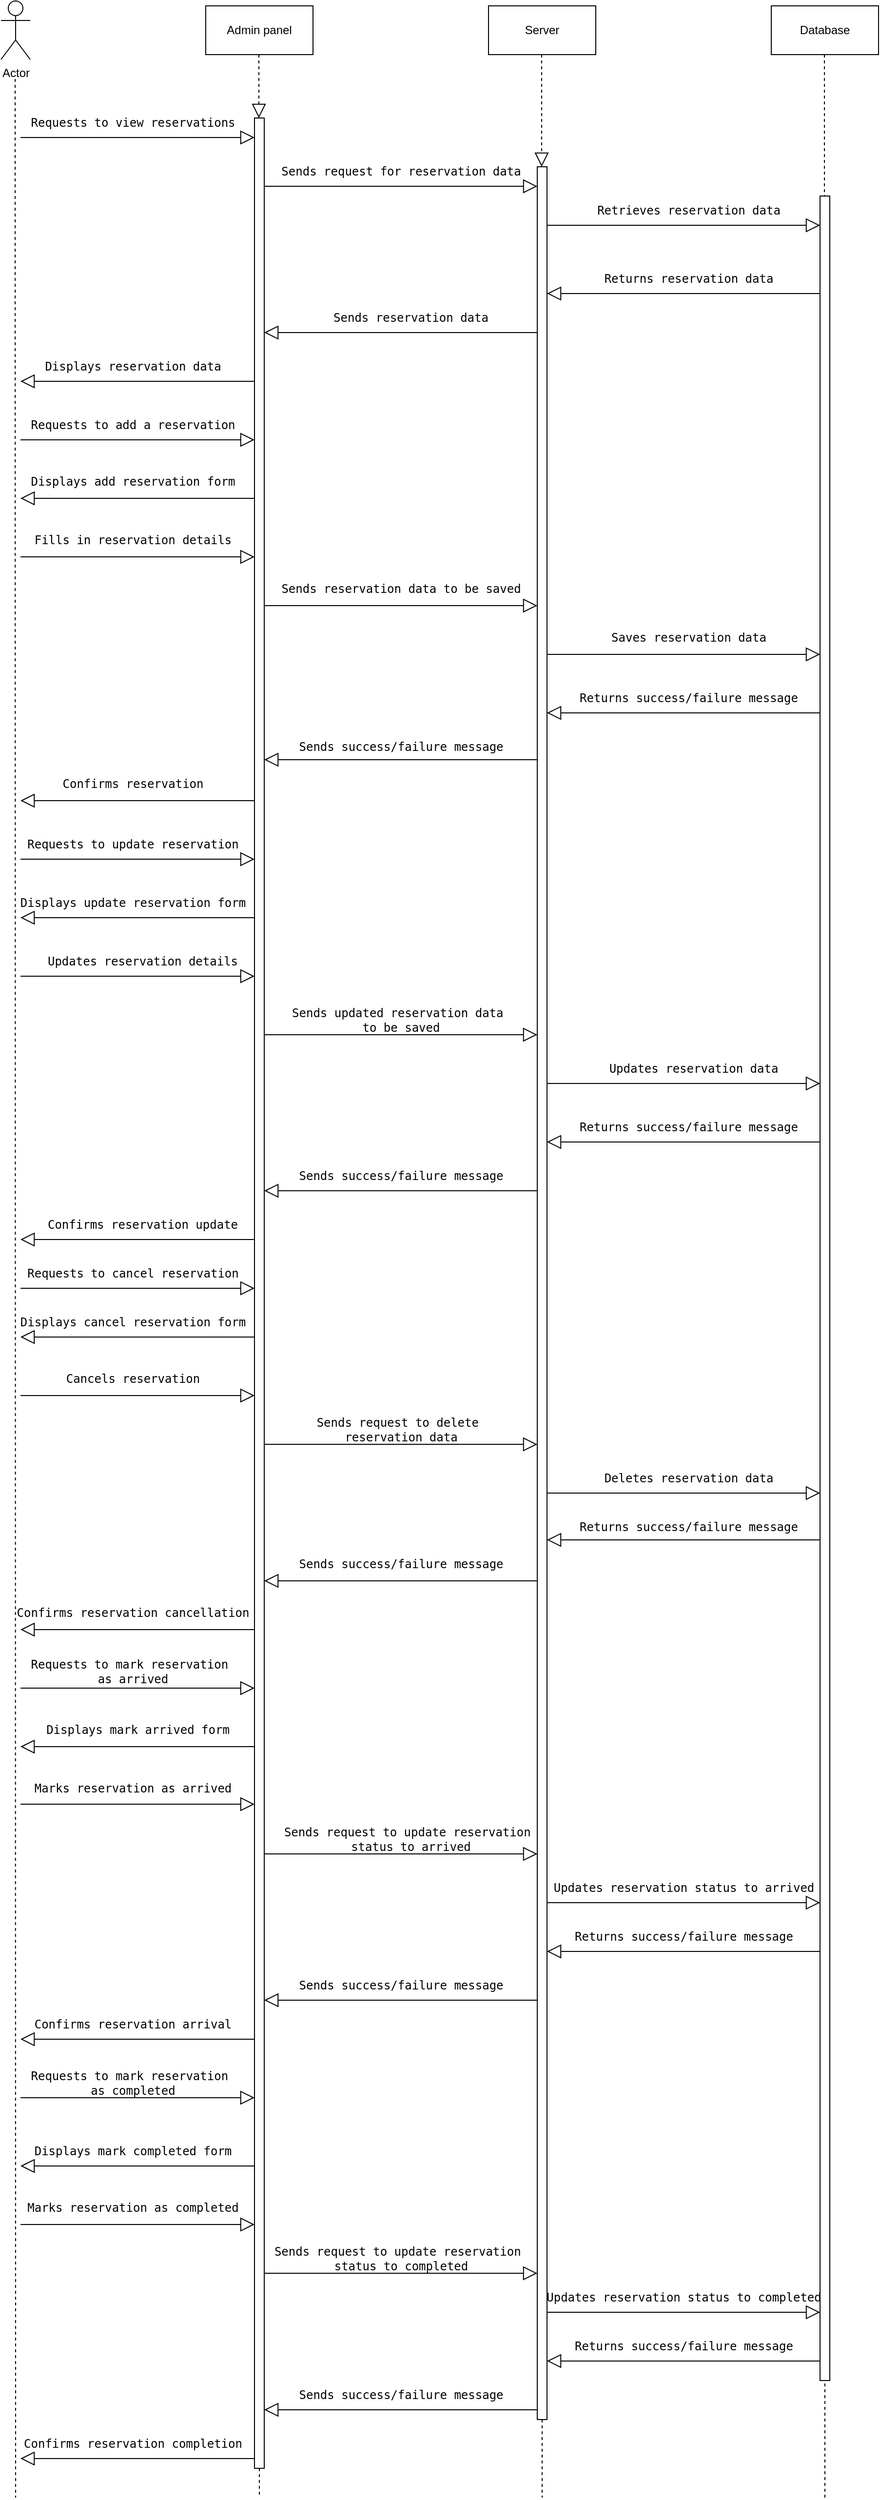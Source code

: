 <mxfile version="21.3.0" type="github">
  <diagram name="Page-1" id="G42NG0Uyzs2sBHPFU7Es">
    <mxGraphModel dx="954" dy="556" grid="1" gridSize="10" guides="1" tooltips="1" connect="1" arrows="1" fold="1" page="1" pageScale="1" pageWidth="1100" pageHeight="1700" math="0" shadow="0">
      <root>
        <mxCell id="0" />
        <mxCell id="1" parent="0" />
        <mxCell id="gIDXt0btsgcUDlHHGtB9-1" value="Actor" style="shape=umlActor;verticalLabelPosition=bottom;verticalAlign=top;html=1;outlineConnect=0;" vertex="1" parent="1">
          <mxGeometry x="90" y="40" width="30" height="60" as="geometry" />
        </mxCell>
        <mxCell id="gIDXt0btsgcUDlHHGtB9-2" value="Admin panel" style="html=1;whiteSpace=wrap;" vertex="1" parent="1">
          <mxGeometry x="300" y="45" width="110" height="50" as="geometry" />
        </mxCell>
        <mxCell id="gIDXt0btsgcUDlHHGtB9-3" value="Server" style="html=1;whiteSpace=wrap;" vertex="1" parent="1">
          <mxGeometry x="590" y="45" width="110" height="50" as="geometry" />
        </mxCell>
        <mxCell id="gIDXt0btsgcUDlHHGtB9-4" value="Database" style="html=1;whiteSpace=wrap;" vertex="1" parent="1">
          <mxGeometry x="880" y="45" width="110" height="50" as="geometry" />
        </mxCell>
        <mxCell id="gIDXt0btsgcUDlHHGtB9-5" value="" style="endArrow=none;dashed=1;endFill=0;endSize=12;html=1;rounded=0;" edge="1" parent="1">
          <mxGeometry width="160" relative="1" as="geometry">
            <mxPoint x="104.5" y="120" as="sourcePoint" />
            <mxPoint x="105" y="2600" as="targetPoint" />
          </mxGeometry>
        </mxCell>
        <mxCell id="gIDXt0btsgcUDlHHGtB9-6" value="" style="endArrow=none;dashed=1;endFill=0;endSize=12;html=1;rounded=0;" edge="1" parent="1" source="gIDXt0btsgcUDlHHGtB9-102">
          <mxGeometry width="160" relative="1" as="geometry">
            <mxPoint x="354.5" y="95" as="sourcePoint" />
            <mxPoint x="355" y="2600" as="targetPoint" />
          </mxGeometry>
        </mxCell>
        <mxCell id="gIDXt0btsgcUDlHHGtB9-7" value="" style="endArrow=none;dashed=1;endFill=0;endSize=12;html=1;rounded=0;" edge="1" parent="1" source="gIDXt0btsgcUDlHHGtB9-104">
          <mxGeometry width="160" relative="1" as="geometry">
            <mxPoint x="644.5" y="95" as="sourcePoint" />
            <mxPoint x="645" y="2600" as="targetPoint" />
          </mxGeometry>
        </mxCell>
        <mxCell id="gIDXt0btsgcUDlHHGtB9-8" value="" style="endArrow=none;dashed=1;endFill=0;endSize=12;html=1;rounded=0;" edge="1" parent="1">
          <mxGeometry width="160" relative="1" as="geometry">
            <mxPoint x="934.5" y="95" as="sourcePoint" />
            <mxPoint x="935" y="2600" as="targetPoint" />
          </mxGeometry>
        </mxCell>
        <mxCell id="gIDXt0btsgcUDlHHGtB9-9" value="&lt;pre&gt;&lt;code class=&quot;!whitespace-pre hljs language-rust&quot;&gt;Requests to view reservations&lt;/code&gt;&lt;/pre&gt;" style="text;html=1;align=center;verticalAlign=middle;resizable=0;points=[];autosize=1;strokeColor=none;fillColor=none;" vertex="1" parent="1">
          <mxGeometry x="110" y="140" width="230" height="50" as="geometry" />
        </mxCell>
        <mxCell id="gIDXt0btsgcUDlHHGtB9-10" value="&lt;pre&gt;&lt;code class=&quot;!whitespace-pre hljs language-rust&quot;&gt;Sends request for &lt;span class=&quot;hljs-title class_&quot;&gt;reservation&lt;/span&gt; data&lt;/code&gt;&lt;/pre&gt;" style="text;html=1;align=center;verticalAlign=middle;resizable=0;points=[];autosize=1;strokeColor=none;fillColor=none;" vertex="1" parent="1">
          <mxGeometry x="370" y="190" width="260" height="50" as="geometry" />
        </mxCell>
        <mxCell id="gIDXt0btsgcUDlHHGtB9-11" value="&lt;pre&gt;&lt;code class=&quot;!whitespace-pre hljs language-rust&quot;&gt;Retrieves reservation data&lt;/code&gt;&lt;/pre&gt;" style="text;html=1;align=center;verticalAlign=middle;resizable=0;points=[];autosize=1;strokeColor=none;fillColor=none;" vertex="1" parent="1">
          <mxGeometry x="690" y="230" width="210" height="50" as="geometry" />
        </mxCell>
        <mxCell id="gIDXt0btsgcUDlHHGtB9-12" value="&lt;pre&gt;&lt;code class=&quot;!whitespace-pre hljs language-rust&quot;&gt;Returns reservation data&lt;/code&gt;&lt;/pre&gt;" style="text;html=1;align=center;verticalAlign=middle;resizable=0;points=[];autosize=1;strokeColor=none;fillColor=none;" vertex="1" parent="1">
          <mxGeometry x="700" y="300" width="190" height="50" as="geometry" />
        </mxCell>
        <mxCell id="gIDXt0btsgcUDlHHGtB9-13" value="&lt;pre&gt;&lt;code class=&quot;!whitespace-pre hljs language-rust&quot;&gt;Sends reservation data&lt;/code&gt;&lt;/pre&gt;" style="text;html=1;align=center;verticalAlign=middle;resizable=0;points=[];autosize=1;strokeColor=none;fillColor=none;" vertex="1" parent="1">
          <mxGeometry x="420" y="340" width="180" height="50" as="geometry" />
        </mxCell>
        <mxCell id="gIDXt0btsgcUDlHHGtB9-14" value="&lt;pre&gt;&lt;code class=&quot;!whitespace-pre hljs language-rust&quot;&gt;Displays reservation data&lt;/code&gt;&lt;/pre&gt;" style="text;html=1;align=center;verticalAlign=middle;resizable=0;points=[];autosize=1;strokeColor=none;fillColor=none;" vertex="1" parent="1">
          <mxGeometry x="125" y="390" width="200" height="50" as="geometry" />
        </mxCell>
        <mxCell id="gIDXt0btsgcUDlHHGtB9-15" value="&lt;pre&gt;&lt;code class=&quot;!whitespace-pre hljs language-rust&quot;&gt;Requests to add a reservation&lt;/code&gt;&lt;/pre&gt;" style="text;html=1;align=center;verticalAlign=middle;resizable=0;points=[];autosize=1;strokeColor=none;fillColor=none;" vertex="1" parent="1">
          <mxGeometry x="110" y="450" width="230" height="50" as="geometry" />
        </mxCell>
        <mxCell id="gIDXt0btsgcUDlHHGtB9-16" value="&lt;pre&gt;&lt;code class=&quot;!whitespace-pre hljs language-rust&quot;&gt;Displays add reservation form&lt;/code&gt;&lt;/pre&gt;" style="text;html=1;align=center;verticalAlign=middle;resizable=0;points=[];autosize=1;strokeColor=none;fillColor=none;" vertex="1" parent="1">
          <mxGeometry x="110" y="508" width="230" height="50" as="geometry" />
        </mxCell>
        <mxCell id="gIDXt0btsgcUDlHHGtB9-17" value="&lt;pre&gt;&lt;code class=&quot;!whitespace-pre hljs language-rust&quot;&gt;Fills in reservation details&lt;/code&gt;&lt;/pre&gt;" style="text;html=1;align=center;verticalAlign=middle;resizable=0;points=[];autosize=1;strokeColor=none;fillColor=none;" vertex="1" parent="1">
          <mxGeometry x="115" y="568" width="220" height="50" as="geometry" />
        </mxCell>
        <mxCell id="gIDXt0btsgcUDlHHGtB9-18" value="&lt;pre&gt;&lt;code class=&quot;!whitespace-pre hljs language-rust&quot;&gt;Sends reservation data to be saved&lt;/code&gt;&lt;/pre&gt;" style="text;html=1;align=center;verticalAlign=middle;resizable=0;points=[];autosize=1;strokeColor=none;fillColor=none;" vertex="1" parent="1">
          <mxGeometry x="370" y="618" width="260" height="50" as="geometry" />
        </mxCell>
        <mxCell id="gIDXt0btsgcUDlHHGtB9-19" value="&lt;pre&gt;&lt;code class=&quot;!whitespace-pre hljs language-rust&quot;&gt;Saves reservation data&lt;/code&gt;&lt;/pre&gt;" style="text;html=1;align=center;verticalAlign=middle;resizable=0;points=[];autosize=1;strokeColor=none;fillColor=none;" vertex="1" parent="1">
          <mxGeometry x="705" y="668" width="180" height="50" as="geometry" />
        </mxCell>
        <mxCell id="gIDXt0btsgcUDlHHGtB9-20" value="&lt;pre&gt;&lt;code class=&quot;!whitespace-pre hljs language-rust&quot;&gt;Returns success/failure message&lt;/code&gt;&lt;/pre&gt;" style="text;html=1;align=center;verticalAlign=middle;resizable=0;points=[];autosize=1;strokeColor=none;fillColor=none;" vertex="1" parent="1">
          <mxGeometry x="675" y="730" width="240" height="50" as="geometry" />
        </mxCell>
        <mxCell id="gIDXt0btsgcUDlHHGtB9-21" value="&lt;pre&gt;&lt;code class=&quot;!whitespace-pre hljs language-rust&quot;&gt;Sends success/failure message&lt;/code&gt;&lt;/pre&gt;" style="text;html=1;align=center;verticalAlign=middle;resizable=0;points=[];autosize=1;strokeColor=none;fillColor=none;" vertex="1" parent="1">
          <mxGeometry x="385" y="780" width="230" height="50" as="geometry" />
        </mxCell>
        <mxCell id="gIDXt0btsgcUDlHHGtB9-22" value="&lt;pre&gt;&lt;code class=&quot;!whitespace-pre hljs language-rust&quot;&gt;Confirms reservation&lt;/code&gt;&lt;/pre&gt;" style="text;html=1;align=center;verticalAlign=middle;resizable=0;points=[];autosize=1;strokeColor=none;fillColor=none;" vertex="1" parent="1">
          <mxGeometry x="145" y="818" width="160" height="50" as="geometry" />
        </mxCell>
        <mxCell id="gIDXt0btsgcUDlHHGtB9-23" value="&lt;pre&gt;&lt;code class=&quot;!whitespace-pre hljs language-rust&quot;&gt;Requests to update reservation&lt;/code&gt;&lt;/pre&gt;" style="text;html=1;align=center;verticalAlign=middle;resizable=0;points=[];autosize=1;strokeColor=none;fillColor=none;" vertex="1" parent="1">
          <mxGeometry x="110" y="880" width="230" height="50" as="geometry" />
        </mxCell>
        <mxCell id="gIDXt0btsgcUDlHHGtB9-24" value="&lt;pre&gt;&lt;code class=&quot;!whitespace-pre hljs language-rust&quot;&gt;Displays update reservation form&lt;/code&gt;&lt;/pre&gt;" style="text;html=1;align=center;verticalAlign=middle;resizable=0;points=[];autosize=1;strokeColor=none;fillColor=none;" vertex="1" parent="1">
          <mxGeometry x="100" y="940" width="250" height="50" as="geometry" />
        </mxCell>
        <mxCell id="gIDXt0btsgcUDlHHGtB9-25" value="&lt;pre&gt;&lt;code class=&quot;!whitespace-pre hljs language-rust&quot;&gt;Updates reservation details&lt;/code&gt;&lt;/pre&gt;" style="text;html=1;align=center;verticalAlign=middle;resizable=0;points=[];autosize=1;strokeColor=none;fillColor=none;" vertex="1" parent="1">
          <mxGeometry x="130" y="1000" width="210" height="50" as="geometry" />
        </mxCell>
        <mxCell id="gIDXt0btsgcUDlHHGtB9-26" value="&lt;pre&gt;&lt;code class=&quot;!whitespace-pre hljs language-rust&quot;&gt;Sends updated reservation data &lt;br&gt;to be saved&lt;/code&gt;&lt;/pre&gt;" style="text;html=1;align=center;verticalAlign=middle;resizable=0;points=[];autosize=1;strokeColor=none;fillColor=none;" vertex="1" parent="1">
          <mxGeometry x="380" y="1050" width="240" height="70" as="geometry" />
        </mxCell>
        <mxCell id="gIDXt0btsgcUDlHHGtB9-27" value="&lt;pre&gt;&lt;code class=&quot;!whitespace-pre hljs language-rust&quot;&gt;Updates reservation data&lt;/code&gt;&lt;/pre&gt;" style="text;html=1;align=center;verticalAlign=middle;resizable=0;points=[];autosize=1;strokeColor=none;fillColor=none;" vertex="1" parent="1">
          <mxGeometry x="705" y="1110" width="190" height="50" as="geometry" />
        </mxCell>
        <mxCell id="gIDXt0btsgcUDlHHGtB9-28" value="&lt;pre&gt;&lt;code class=&quot;!whitespace-pre hljs language-rust&quot;&gt;Returns success/failure message&lt;/code&gt;&lt;/pre&gt;" style="text;html=1;align=center;verticalAlign=middle;resizable=0;points=[];autosize=1;strokeColor=none;fillColor=none;" vertex="1" parent="1">
          <mxGeometry x="675" y="1170" width="240" height="50" as="geometry" />
        </mxCell>
        <mxCell id="gIDXt0btsgcUDlHHGtB9-29" value="&lt;pre&gt;&lt;code class=&quot;!whitespace-pre hljs language-rust&quot;&gt;Sends success/failure message&lt;/code&gt;&lt;/pre&gt;" style="text;html=1;align=center;verticalAlign=middle;resizable=0;points=[];autosize=1;strokeColor=none;fillColor=none;" vertex="1" parent="1">
          <mxGeometry x="385" y="1220" width="230" height="50" as="geometry" />
        </mxCell>
        <mxCell id="gIDXt0btsgcUDlHHGtB9-30" value="&lt;pre&gt;&lt;code class=&quot;!whitespace-pre hljs language-rust&quot;&gt;Confirms reservation update&lt;/code&gt;&lt;/pre&gt;" style="text;html=1;align=center;verticalAlign=middle;resizable=0;points=[];autosize=1;strokeColor=none;fillColor=none;" vertex="1" parent="1">
          <mxGeometry x="130" y="1270" width="210" height="50" as="geometry" />
        </mxCell>
        <mxCell id="gIDXt0btsgcUDlHHGtB9-31" value="&lt;pre&gt;&lt;code class=&quot;!whitespace-pre hljs language-rust&quot;&gt;Requests to cancel reservation&lt;/code&gt;&lt;/pre&gt;" style="text;html=1;align=center;verticalAlign=middle;resizable=0;points=[];autosize=1;strokeColor=none;fillColor=none;" vertex="1" parent="1">
          <mxGeometry x="110" y="1320" width="230" height="50" as="geometry" />
        </mxCell>
        <mxCell id="gIDXt0btsgcUDlHHGtB9-32" value="&lt;pre&gt;&lt;code class=&quot;!whitespace-pre hljs language-rust&quot;&gt;Displays cancel reservation form&lt;/code&gt;&lt;/pre&gt;" style="text;html=1;align=center;verticalAlign=middle;resizable=0;points=[];autosize=1;strokeColor=none;fillColor=none;" vertex="1" parent="1">
          <mxGeometry x="100" y="1370" width="250" height="50" as="geometry" />
        </mxCell>
        <mxCell id="gIDXt0btsgcUDlHHGtB9-33" value="&lt;pre&gt;&lt;code class=&quot;!whitespace-pre hljs language-rust&quot;&gt;Cancels reservation&lt;/code&gt;&lt;/pre&gt;" style="text;html=1;align=center;verticalAlign=middle;resizable=0;points=[];autosize=1;strokeColor=none;fillColor=none;" vertex="1" parent="1">
          <mxGeometry x="145" y="1428" width="160" height="50" as="geometry" />
        </mxCell>
        <mxCell id="gIDXt0btsgcUDlHHGtB9-34" value="&lt;pre&gt;&lt;code class=&quot;!whitespace-pre hljs language-rust&quot;&gt;Sends request to delete &lt;br&gt;reservation data&lt;/code&gt;&lt;/pre&gt;" style="text;html=1;align=center;verticalAlign=middle;resizable=0;points=[];autosize=1;strokeColor=none;fillColor=none;" vertex="1" parent="1">
          <mxGeometry x="405" y="1470" width="190" height="70" as="geometry" />
        </mxCell>
        <mxCell id="gIDXt0btsgcUDlHHGtB9-35" value="&lt;pre&gt;&lt;code class=&quot;!whitespace-pre hljs language-rust&quot;&gt;Deletes reservation data&lt;/code&gt;&lt;/pre&gt;" style="text;html=1;align=center;verticalAlign=middle;resizable=0;points=[];autosize=1;strokeColor=none;fillColor=none;" vertex="1" parent="1">
          <mxGeometry x="700" y="1530" width="190" height="50" as="geometry" />
        </mxCell>
        <mxCell id="gIDXt0btsgcUDlHHGtB9-36" value="&lt;pre&gt;&lt;code class=&quot;!whitespace-pre hljs language-rust&quot;&gt;Returns success/failure message&lt;/code&gt;&lt;/pre&gt;" style="text;html=1;align=center;verticalAlign=middle;resizable=0;points=[];autosize=1;strokeColor=none;fillColor=none;" vertex="1" parent="1">
          <mxGeometry x="675" y="1580" width="240" height="50" as="geometry" />
        </mxCell>
        <mxCell id="gIDXt0btsgcUDlHHGtB9-37" value="&lt;pre&gt;&lt;code class=&quot;!whitespace-pre hljs language-rust&quot;&gt;Sends success/failure message&lt;/code&gt;&lt;/pre&gt;" style="text;html=1;align=center;verticalAlign=middle;resizable=0;points=[];autosize=1;strokeColor=none;fillColor=none;" vertex="1" parent="1">
          <mxGeometry x="385" y="1618" width="230" height="50" as="geometry" />
        </mxCell>
        <mxCell id="gIDXt0btsgcUDlHHGtB9-38" value="&lt;pre&gt;&lt;code class=&quot;!whitespace-pre hljs language-rust&quot;&gt;Confirms reservation cancellation&lt;/code&gt;&lt;/pre&gt;" style="text;html=1;align=center;verticalAlign=middle;resizable=0;points=[];autosize=1;strokeColor=none;fillColor=none;" vertex="1" parent="1">
          <mxGeometry x="100" y="1668" width="250" height="50" as="geometry" />
        </mxCell>
        <mxCell id="gIDXt0btsgcUDlHHGtB9-39" value="&lt;pre&gt;&lt;code class=&quot;!whitespace-pre hljs language-rust&quot;&gt;Requests to mark reservation &lt;br&gt;as arrived&lt;/code&gt;&lt;/pre&gt;" style="text;html=1;align=center;verticalAlign=middle;resizable=0;points=[];autosize=1;strokeColor=none;fillColor=none;" vertex="1" parent="1">
          <mxGeometry x="110" y="1718" width="230" height="70" as="geometry" />
        </mxCell>
        <mxCell id="gIDXt0btsgcUDlHHGtB9-40" value="&lt;pre&gt;&lt;code class=&quot;!whitespace-pre hljs language-rust&quot;&gt;Displays mark arrived form&lt;/code&gt;&lt;/pre&gt;" style="text;html=1;align=center;verticalAlign=middle;resizable=0;points=[];autosize=1;strokeColor=none;fillColor=none;" vertex="1" parent="1">
          <mxGeometry x="125" y="1788" width="210" height="50" as="geometry" />
        </mxCell>
        <mxCell id="gIDXt0btsgcUDlHHGtB9-41" value="&lt;pre&gt;&lt;code class=&quot;!whitespace-pre hljs language-rust&quot;&gt;Marks reservation as arrived&lt;/code&gt;&lt;/pre&gt;" style="text;html=1;align=center;verticalAlign=middle;resizable=0;points=[];autosize=1;strokeColor=none;fillColor=none;" vertex="1" parent="1">
          <mxGeometry x="115" y="1848" width="220" height="50" as="geometry" />
        </mxCell>
        <mxCell id="gIDXt0btsgcUDlHHGtB9-42" value="&lt;pre&gt;&lt;code class=&quot;!whitespace-pre hljs language-rust&quot;&gt;Sends request to update reservation &lt;br&gt;status to arrived&lt;/code&gt;&lt;/pre&gt;" style="text;html=1;align=center;verticalAlign=middle;resizable=0;points=[];autosize=1;strokeColor=none;fillColor=none;" vertex="1" parent="1">
          <mxGeometry x="370" y="1890" width="280" height="70" as="geometry" />
        </mxCell>
        <mxCell id="gIDXt0btsgcUDlHHGtB9-43" value="&lt;pre&gt;&lt;code class=&quot;!whitespace-pre hljs language-rust&quot;&gt;Updates reservation status to arrived&lt;/code&gt;&lt;/pre&gt;" style="text;html=1;align=center;verticalAlign=middle;resizable=0;points=[];autosize=1;strokeColor=none;fillColor=none;" vertex="1" parent="1">
          <mxGeometry x="650" y="1950" width="280" height="50" as="geometry" />
        </mxCell>
        <mxCell id="gIDXt0btsgcUDlHHGtB9-44" value="&lt;pre&gt;&lt;code class=&quot;!whitespace-pre hljs language-rust&quot;&gt;Returns success/failure message&lt;/code&gt;&lt;/pre&gt;" style="text;html=1;align=center;verticalAlign=middle;resizable=0;points=[];autosize=1;strokeColor=none;fillColor=none;" vertex="1" parent="1">
          <mxGeometry x="670" y="2000" width="240" height="50" as="geometry" />
        </mxCell>
        <mxCell id="gIDXt0btsgcUDlHHGtB9-45" value="&lt;pre&gt;&lt;code class=&quot;!whitespace-pre hljs language-rust&quot;&gt;Sends success/failure message&lt;/code&gt;&lt;/pre&gt;" style="text;html=1;align=center;verticalAlign=middle;resizable=0;points=[];autosize=1;strokeColor=none;fillColor=none;" vertex="1" parent="1">
          <mxGeometry x="385" y="2050" width="230" height="50" as="geometry" />
        </mxCell>
        <mxCell id="gIDXt0btsgcUDlHHGtB9-46" value="&lt;pre&gt;&lt;code class=&quot;!whitespace-pre hljs language-rust&quot;&gt;Confirms reservation arrival&lt;/code&gt;&lt;/pre&gt;" style="text;html=1;align=center;verticalAlign=middle;resizable=0;points=[];autosize=1;strokeColor=none;fillColor=none;" vertex="1" parent="1">
          <mxGeometry x="115" y="2090" width="220" height="50" as="geometry" />
        </mxCell>
        <mxCell id="gIDXt0btsgcUDlHHGtB9-47" value="&lt;pre&gt;&lt;code class=&quot;!whitespace-pre hljs language-rust&quot;&gt;Requests to mark reservation &lt;br&gt;as completed&lt;/code&gt;&lt;/pre&gt;" style="text;html=1;align=center;verticalAlign=middle;resizable=0;points=[];autosize=1;strokeColor=none;fillColor=none;" vertex="1" parent="1">
          <mxGeometry x="110" y="2140" width="230" height="70" as="geometry" />
        </mxCell>
        <mxCell id="gIDXt0btsgcUDlHHGtB9-48" value="&lt;pre&gt;&lt;code class=&quot;!whitespace-pre hljs language-rust&quot;&gt;Displays mark completed form&lt;/code&gt;&lt;/pre&gt;" style="text;html=1;align=center;verticalAlign=middle;resizable=0;points=[];autosize=1;strokeColor=none;fillColor=none;" vertex="1" parent="1">
          <mxGeometry x="115" y="2220" width="220" height="50" as="geometry" />
        </mxCell>
        <mxCell id="gIDXt0btsgcUDlHHGtB9-49" value="&lt;pre&gt;&lt;code class=&quot;!whitespace-pre hljs language-rust&quot;&gt;Marks reservation as completed&lt;/code&gt;&lt;/pre&gt;" style="text;html=1;align=center;verticalAlign=middle;resizable=0;points=[];autosize=1;strokeColor=none;fillColor=none;" vertex="1" parent="1">
          <mxGeometry x="110" y="2278" width="230" height="50" as="geometry" />
        </mxCell>
        <mxCell id="gIDXt0btsgcUDlHHGtB9-50" value="&lt;pre&gt;&lt;code class=&quot;!whitespace-pre hljs language-rust&quot;&gt;Sends request to update reservation &lt;br&gt;status to completed&lt;/code&gt;&lt;/pre&gt;" style="text;html=1;align=center;verticalAlign=middle;resizable=0;points=[];autosize=1;strokeColor=none;fillColor=none;" vertex="1" parent="1">
          <mxGeometry x="360" y="2320" width="280" height="70" as="geometry" />
        </mxCell>
        <mxCell id="gIDXt0btsgcUDlHHGtB9-51" value="&lt;pre&gt;&lt;code class=&quot;!whitespace-pre hljs language-rust&quot;&gt;Updates reservation status to completed&lt;/code&gt;&lt;/pre&gt;" style="text;html=1;align=center;verticalAlign=middle;resizable=0;points=[];autosize=1;strokeColor=none;fillColor=none;" vertex="1" parent="1">
          <mxGeometry x="640" y="2370" width="300" height="50" as="geometry" />
        </mxCell>
        <mxCell id="gIDXt0btsgcUDlHHGtB9-52" value="&lt;pre&gt;&lt;code class=&quot;!whitespace-pre hljs language-rust&quot;&gt;Returns success/failure message&lt;/code&gt;&lt;/pre&gt;" style="text;html=1;align=center;verticalAlign=middle;resizable=0;points=[];autosize=1;strokeColor=none;fillColor=none;" vertex="1" parent="1">
          <mxGeometry x="670" y="2420" width="240" height="50" as="geometry" />
        </mxCell>
        <mxCell id="gIDXt0btsgcUDlHHGtB9-53" value="&lt;pre&gt;&lt;code class=&quot;!whitespace-pre hljs language-rust&quot;&gt;Sends success/failure message&lt;/code&gt;&lt;/pre&gt;" style="text;html=1;align=center;verticalAlign=middle;resizable=0;points=[];autosize=1;strokeColor=none;fillColor=none;" vertex="1" parent="1">
          <mxGeometry x="385" y="2470" width="230" height="50" as="geometry" />
        </mxCell>
        <mxCell id="gIDXt0btsgcUDlHHGtB9-54" value="&lt;pre&gt;&lt;code class=&quot;!whitespace-pre hljs language-rust&quot;&gt;Confirms reservation completion&lt;/code&gt;&lt;/pre&gt;" style="text;html=1;align=center;verticalAlign=middle;resizable=0;points=[];autosize=1;strokeColor=none;fillColor=none;" vertex="1" parent="1">
          <mxGeometry x="105" y="2520" width="240" height="50" as="geometry" />
        </mxCell>
        <mxCell id="gIDXt0btsgcUDlHHGtB9-56" value="" style="endArrow=block;endFill=0;endSize=12;html=1;rounded=0;" edge="1" parent="1">
          <mxGeometry width="160" relative="1" as="geometry">
            <mxPoint x="110" y="180" as="sourcePoint" />
            <mxPoint x="350" y="180" as="targetPoint" />
          </mxGeometry>
        </mxCell>
        <mxCell id="gIDXt0btsgcUDlHHGtB9-57" value="" style="endArrow=block;endFill=0;endSize=12;html=1;rounded=0;" edge="1" parent="1">
          <mxGeometry width="160" relative="1" as="geometry">
            <mxPoint x="350" y="430" as="sourcePoint" />
            <mxPoint x="110" y="430" as="targetPoint" />
          </mxGeometry>
        </mxCell>
        <mxCell id="gIDXt0btsgcUDlHHGtB9-58" value="" style="endArrow=block;endFill=0;endSize=12;html=1;rounded=0;" edge="1" parent="1">
          <mxGeometry width="160" relative="1" as="geometry">
            <mxPoint x="110" y="490" as="sourcePoint" />
            <mxPoint x="350" y="490" as="targetPoint" />
          </mxGeometry>
        </mxCell>
        <mxCell id="gIDXt0btsgcUDlHHGtB9-59" value="" style="endArrow=block;endFill=0;endSize=12;html=1;rounded=0;" edge="1" parent="1">
          <mxGeometry width="160" relative="1" as="geometry">
            <mxPoint x="350" y="550" as="sourcePoint" />
            <mxPoint x="110" y="550" as="targetPoint" />
          </mxGeometry>
        </mxCell>
        <mxCell id="gIDXt0btsgcUDlHHGtB9-60" value="" style="endArrow=block;endFill=0;endSize=12;html=1;rounded=0;" edge="1" parent="1">
          <mxGeometry width="160" relative="1" as="geometry">
            <mxPoint x="110" y="610" as="sourcePoint" />
            <mxPoint x="350" y="610" as="targetPoint" />
          </mxGeometry>
        </mxCell>
        <mxCell id="gIDXt0btsgcUDlHHGtB9-61" value="" style="endArrow=block;endFill=0;endSize=12;html=1;rounded=0;" edge="1" parent="1">
          <mxGeometry width="160" relative="1" as="geometry">
            <mxPoint x="350" y="860" as="sourcePoint" />
            <mxPoint x="110" y="860" as="targetPoint" />
          </mxGeometry>
        </mxCell>
        <mxCell id="gIDXt0btsgcUDlHHGtB9-62" value="" style="endArrow=block;endFill=0;endSize=12;html=1;rounded=0;" edge="1" parent="1">
          <mxGeometry width="160" relative="1" as="geometry">
            <mxPoint x="110" y="920" as="sourcePoint" />
            <mxPoint x="350" y="920" as="targetPoint" />
          </mxGeometry>
        </mxCell>
        <mxCell id="gIDXt0btsgcUDlHHGtB9-63" value="" style="endArrow=block;endFill=0;endSize=12;html=1;rounded=0;" edge="1" parent="1">
          <mxGeometry width="160" relative="1" as="geometry">
            <mxPoint x="350" y="980" as="sourcePoint" />
            <mxPoint x="110" y="980" as="targetPoint" />
          </mxGeometry>
        </mxCell>
        <mxCell id="gIDXt0btsgcUDlHHGtB9-64" value="" style="endArrow=block;endFill=0;endSize=12;html=1;rounded=0;" edge="1" parent="1">
          <mxGeometry width="160" relative="1" as="geometry">
            <mxPoint x="110" y="1040" as="sourcePoint" />
            <mxPoint x="350" y="1040" as="targetPoint" />
          </mxGeometry>
        </mxCell>
        <mxCell id="gIDXt0btsgcUDlHHGtB9-65" value="" style="endArrow=block;endFill=0;endSize=12;html=1;rounded=0;" edge="1" parent="1">
          <mxGeometry width="160" relative="1" as="geometry">
            <mxPoint x="350" y="1310" as="sourcePoint" />
            <mxPoint x="110" y="1310" as="targetPoint" />
          </mxGeometry>
        </mxCell>
        <mxCell id="gIDXt0btsgcUDlHHGtB9-66" value="" style="endArrow=block;endFill=0;endSize=12;html=1;rounded=0;" edge="1" parent="1">
          <mxGeometry width="160" relative="1" as="geometry">
            <mxPoint x="110" y="1360" as="sourcePoint" />
            <mxPoint x="350" y="1360" as="targetPoint" />
          </mxGeometry>
        </mxCell>
        <mxCell id="gIDXt0btsgcUDlHHGtB9-67" value="" style="endArrow=block;endFill=0;endSize=12;html=1;rounded=0;" edge="1" parent="1">
          <mxGeometry width="160" relative="1" as="geometry">
            <mxPoint x="350" y="1410" as="sourcePoint" />
            <mxPoint x="110" y="1410" as="targetPoint" />
          </mxGeometry>
        </mxCell>
        <mxCell id="gIDXt0btsgcUDlHHGtB9-68" value="" style="endArrow=block;endFill=0;endSize=12;html=1;rounded=0;" edge="1" parent="1">
          <mxGeometry width="160" relative="1" as="geometry">
            <mxPoint x="110" y="1470" as="sourcePoint" />
            <mxPoint x="350" y="1470" as="targetPoint" />
          </mxGeometry>
        </mxCell>
        <mxCell id="gIDXt0btsgcUDlHHGtB9-69" value="" style="endArrow=block;endFill=0;endSize=12;html=1;rounded=0;" edge="1" parent="1">
          <mxGeometry width="160" relative="1" as="geometry">
            <mxPoint x="350" y="1710" as="sourcePoint" />
            <mxPoint x="110" y="1710" as="targetPoint" />
          </mxGeometry>
        </mxCell>
        <mxCell id="gIDXt0btsgcUDlHHGtB9-70" value="" style="endArrow=block;endFill=0;endSize=12;html=1;rounded=0;" edge="1" parent="1">
          <mxGeometry width="160" relative="1" as="geometry">
            <mxPoint x="110" y="1770" as="sourcePoint" />
            <mxPoint x="350" y="1770" as="targetPoint" />
          </mxGeometry>
        </mxCell>
        <mxCell id="gIDXt0btsgcUDlHHGtB9-71" value="" style="endArrow=block;endFill=0;endSize=12;html=1;rounded=0;" edge="1" parent="1">
          <mxGeometry width="160" relative="1" as="geometry">
            <mxPoint x="350" y="1830" as="sourcePoint" />
            <mxPoint x="110" y="1830" as="targetPoint" />
          </mxGeometry>
        </mxCell>
        <mxCell id="gIDXt0btsgcUDlHHGtB9-72" value="" style="endArrow=block;endFill=0;endSize=12;html=1;rounded=0;" edge="1" parent="1">
          <mxGeometry width="160" relative="1" as="geometry">
            <mxPoint x="110" y="1889" as="sourcePoint" />
            <mxPoint x="350" y="1889" as="targetPoint" />
          </mxGeometry>
        </mxCell>
        <mxCell id="gIDXt0btsgcUDlHHGtB9-73" value="" style="endArrow=block;endFill=0;endSize=12;html=1;rounded=0;" edge="1" parent="1">
          <mxGeometry width="160" relative="1" as="geometry">
            <mxPoint x="350" y="2130" as="sourcePoint" />
            <mxPoint x="110" y="2130" as="targetPoint" />
          </mxGeometry>
        </mxCell>
        <mxCell id="gIDXt0btsgcUDlHHGtB9-74" value="" style="endArrow=block;endFill=0;endSize=12;html=1;rounded=0;" edge="1" parent="1">
          <mxGeometry width="160" relative="1" as="geometry">
            <mxPoint x="110" y="2190" as="sourcePoint" />
            <mxPoint x="350" y="2190" as="targetPoint" />
          </mxGeometry>
        </mxCell>
        <mxCell id="gIDXt0btsgcUDlHHGtB9-75" value="" style="endArrow=block;endFill=0;endSize=12;html=1;rounded=0;" edge="1" parent="1">
          <mxGeometry width="160" relative="1" as="geometry">
            <mxPoint x="350" y="2260" as="sourcePoint" />
            <mxPoint x="110" y="2260" as="targetPoint" />
          </mxGeometry>
        </mxCell>
        <mxCell id="gIDXt0btsgcUDlHHGtB9-76" value="" style="endArrow=block;endFill=0;endSize=12;html=1;rounded=0;" edge="1" parent="1">
          <mxGeometry width="160" relative="1" as="geometry">
            <mxPoint x="110" y="2320" as="sourcePoint" />
            <mxPoint x="350" y="2320" as="targetPoint" />
          </mxGeometry>
        </mxCell>
        <mxCell id="gIDXt0btsgcUDlHHGtB9-77" value="" style="endArrow=block;endFill=0;endSize=12;html=1;rounded=0;" edge="1" parent="1">
          <mxGeometry width="160" relative="1" as="geometry">
            <mxPoint x="350" y="2560" as="sourcePoint" />
            <mxPoint x="110" y="2560" as="targetPoint" />
          </mxGeometry>
        </mxCell>
        <mxCell id="gIDXt0btsgcUDlHHGtB9-78" value="" style="endArrow=block;endFill=0;endSize=12;html=1;rounded=0;" edge="1" parent="1">
          <mxGeometry width="160" relative="1" as="geometry">
            <mxPoint x="360" y="230" as="sourcePoint" />
            <mxPoint x="640" y="230" as="targetPoint" />
          </mxGeometry>
        </mxCell>
        <mxCell id="gIDXt0btsgcUDlHHGtB9-79" value="" style="endArrow=block;endFill=0;endSize=12;html=1;rounded=0;" edge="1" parent="1">
          <mxGeometry width="160" relative="1" as="geometry">
            <mxPoint x="640" y="380" as="sourcePoint" />
            <mxPoint x="360" y="380" as="targetPoint" />
          </mxGeometry>
        </mxCell>
        <mxCell id="gIDXt0btsgcUDlHHGtB9-80" value="" style="endArrow=block;endFill=0;endSize=12;html=1;rounded=0;" edge="1" parent="1">
          <mxGeometry width="160" relative="1" as="geometry">
            <mxPoint x="360" y="660" as="sourcePoint" />
            <mxPoint x="640" y="660" as="targetPoint" />
          </mxGeometry>
        </mxCell>
        <mxCell id="gIDXt0btsgcUDlHHGtB9-81" value="" style="endArrow=block;endFill=0;endSize=12;html=1;rounded=0;" edge="1" parent="1">
          <mxGeometry width="160" relative="1" as="geometry">
            <mxPoint x="640" y="818" as="sourcePoint" />
            <mxPoint x="360" y="818" as="targetPoint" />
          </mxGeometry>
        </mxCell>
        <mxCell id="gIDXt0btsgcUDlHHGtB9-82" value="" style="endArrow=block;endFill=0;endSize=12;html=1;rounded=0;" edge="1" parent="1">
          <mxGeometry width="160" relative="1" as="geometry">
            <mxPoint x="360" y="1100" as="sourcePoint" />
            <mxPoint x="640" y="1100" as="targetPoint" />
          </mxGeometry>
        </mxCell>
        <mxCell id="gIDXt0btsgcUDlHHGtB9-83" value="" style="endArrow=block;endFill=0;endSize=12;html=1;rounded=0;" edge="1" parent="1">
          <mxGeometry width="160" relative="1" as="geometry">
            <mxPoint x="640" y="1260" as="sourcePoint" />
            <mxPoint x="360" y="1260" as="targetPoint" />
          </mxGeometry>
        </mxCell>
        <mxCell id="gIDXt0btsgcUDlHHGtB9-84" value="" style="endArrow=block;endFill=0;endSize=12;html=1;rounded=0;" edge="1" parent="1">
          <mxGeometry width="160" relative="1" as="geometry">
            <mxPoint x="360" y="1520" as="sourcePoint" />
            <mxPoint x="640" y="1520" as="targetPoint" />
          </mxGeometry>
        </mxCell>
        <mxCell id="gIDXt0btsgcUDlHHGtB9-85" value="" style="endArrow=block;endFill=0;endSize=12;html=1;rounded=0;" edge="1" parent="1">
          <mxGeometry width="160" relative="1" as="geometry">
            <mxPoint x="640" y="1660" as="sourcePoint" />
            <mxPoint x="360" y="1660" as="targetPoint" />
          </mxGeometry>
        </mxCell>
        <mxCell id="gIDXt0btsgcUDlHHGtB9-86" value="" style="endArrow=block;endFill=0;endSize=12;html=1;rounded=0;" edge="1" parent="1">
          <mxGeometry width="160" relative="1" as="geometry">
            <mxPoint x="360" y="1940" as="sourcePoint" />
            <mxPoint x="640" y="1940" as="targetPoint" />
          </mxGeometry>
        </mxCell>
        <mxCell id="gIDXt0btsgcUDlHHGtB9-87" value="" style="endArrow=block;endFill=0;endSize=12;html=1;rounded=0;" edge="1" parent="1">
          <mxGeometry width="160" relative="1" as="geometry">
            <mxPoint x="640" y="2090" as="sourcePoint" />
            <mxPoint x="360" y="2090" as="targetPoint" />
          </mxGeometry>
        </mxCell>
        <mxCell id="gIDXt0btsgcUDlHHGtB9-88" value="" style="endArrow=block;endFill=0;endSize=12;html=1;rounded=0;" edge="1" parent="1">
          <mxGeometry width="160" relative="1" as="geometry">
            <mxPoint x="360" y="2370" as="sourcePoint" />
            <mxPoint x="640" y="2370" as="targetPoint" />
          </mxGeometry>
        </mxCell>
        <mxCell id="gIDXt0btsgcUDlHHGtB9-89" value="" style="endArrow=block;endFill=0;endSize=12;html=1;rounded=0;" edge="1" parent="1">
          <mxGeometry width="160" relative="1" as="geometry">
            <mxPoint x="640" y="2510" as="sourcePoint" />
            <mxPoint x="360" y="2510" as="targetPoint" />
          </mxGeometry>
        </mxCell>
        <mxCell id="gIDXt0btsgcUDlHHGtB9-90" value="" style="endArrow=block;endFill=0;endSize=12;html=1;rounded=0;" edge="1" parent="1">
          <mxGeometry width="160" relative="1" as="geometry">
            <mxPoint x="650" y="270" as="sourcePoint" />
            <mxPoint x="930" y="270" as="targetPoint" />
          </mxGeometry>
        </mxCell>
        <mxCell id="gIDXt0btsgcUDlHHGtB9-91" value="" style="endArrow=block;endFill=0;endSize=12;html=1;rounded=0;" edge="1" parent="1">
          <mxGeometry width="160" relative="1" as="geometry">
            <mxPoint x="930" y="340" as="sourcePoint" />
            <mxPoint x="650" y="340" as="targetPoint" />
          </mxGeometry>
        </mxCell>
        <mxCell id="gIDXt0btsgcUDlHHGtB9-92" value="" style="endArrow=block;endFill=0;endSize=12;html=1;rounded=0;" edge="1" parent="1">
          <mxGeometry width="160" relative="1" as="geometry">
            <mxPoint x="650" y="710" as="sourcePoint" />
            <mxPoint x="930" y="710" as="targetPoint" />
          </mxGeometry>
        </mxCell>
        <mxCell id="gIDXt0btsgcUDlHHGtB9-93" value="" style="endArrow=block;endFill=0;endSize=12;html=1;rounded=0;" edge="1" parent="1">
          <mxGeometry width="160" relative="1" as="geometry">
            <mxPoint x="930" y="770" as="sourcePoint" />
            <mxPoint x="650" y="770" as="targetPoint" />
          </mxGeometry>
        </mxCell>
        <mxCell id="gIDXt0btsgcUDlHHGtB9-94" value="" style="endArrow=block;endFill=0;endSize=12;html=1;rounded=0;" edge="1" parent="1">
          <mxGeometry width="160" relative="1" as="geometry">
            <mxPoint x="650" y="1150" as="sourcePoint" />
            <mxPoint x="930" y="1150" as="targetPoint" />
          </mxGeometry>
        </mxCell>
        <mxCell id="gIDXt0btsgcUDlHHGtB9-95" value="" style="endArrow=block;endFill=0;endSize=12;html=1;rounded=0;" edge="1" parent="1">
          <mxGeometry width="160" relative="1" as="geometry">
            <mxPoint x="930" y="1210" as="sourcePoint" />
            <mxPoint x="650" y="1210" as="targetPoint" />
          </mxGeometry>
        </mxCell>
        <mxCell id="gIDXt0btsgcUDlHHGtB9-96" value="" style="endArrow=block;endFill=0;endSize=12;html=1;rounded=0;" edge="1" parent="1">
          <mxGeometry width="160" relative="1" as="geometry">
            <mxPoint x="650" y="1570" as="sourcePoint" />
            <mxPoint x="930" y="1570" as="targetPoint" />
          </mxGeometry>
        </mxCell>
        <mxCell id="gIDXt0btsgcUDlHHGtB9-97" value="" style="endArrow=block;endFill=0;endSize=12;html=1;rounded=0;" edge="1" parent="1">
          <mxGeometry width="160" relative="1" as="geometry">
            <mxPoint x="930" y="1618" as="sourcePoint" />
            <mxPoint x="650" y="1618" as="targetPoint" />
          </mxGeometry>
        </mxCell>
        <mxCell id="gIDXt0btsgcUDlHHGtB9-98" value="" style="endArrow=block;endFill=0;endSize=12;html=1;rounded=0;" edge="1" parent="1">
          <mxGeometry width="160" relative="1" as="geometry">
            <mxPoint x="650" y="1990" as="sourcePoint" />
            <mxPoint x="930" y="1990" as="targetPoint" />
          </mxGeometry>
        </mxCell>
        <mxCell id="gIDXt0btsgcUDlHHGtB9-99" value="" style="endArrow=block;endFill=0;endSize=12;html=1;rounded=0;" edge="1" parent="1">
          <mxGeometry width="160" relative="1" as="geometry">
            <mxPoint x="930" y="2040" as="sourcePoint" />
            <mxPoint x="650" y="2040" as="targetPoint" />
          </mxGeometry>
        </mxCell>
        <mxCell id="gIDXt0btsgcUDlHHGtB9-100" value="" style="endArrow=block;endFill=0;endSize=12;html=1;rounded=0;" edge="1" parent="1">
          <mxGeometry width="160" relative="1" as="geometry">
            <mxPoint x="650" y="2410" as="sourcePoint" />
            <mxPoint x="930" y="2410" as="targetPoint" />
          </mxGeometry>
        </mxCell>
        <mxCell id="gIDXt0btsgcUDlHHGtB9-101" value="" style="endArrow=block;endFill=0;endSize=12;html=1;rounded=0;" edge="1" parent="1">
          <mxGeometry width="160" relative="1" as="geometry">
            <mxPoint x="930" y="2460" as="sourcePoint" />
            <mxPoint x="650" y="2460" as="targetPoint" />
          </mxGeometry>
        </mxCell>
        <mxCell id="gIDXt0btsgcUDlHHGtB9-103" value="" style="endArrow=block;dashed=1;endFill=0;endSize=12;html=1;rounded=0;" edge="1" parent="1" target="gIDXt0btsgcUDlHHGtB9-102">
          <mxGeometry width="160" relative="1" as="geometry">
            <mxPoint x="354.5" y="95" as="sourcePoint" />
            <mxPoint x="355" y="2600" as="targetPoint" />
          </mxGeometry>
        </mxCell>
        <mxCell id="gIDXt0btsgcUDlHHGtB9-102" value="" style="html=1;points=[];perimeter=orthogonalPerimeter;outlineConnect=0;targetShapes=umlLifeline;portConstraint=eastwest;newEdgeStyle={&quot;edgeStyle&quot;:&quot;elbowEdgeStyle&quot;,&quot;elbow&quot;:&quot;vertical&quot;,&quot;curved&quot;:0,&quot;rounded&quot;:0};" vertex="1" parent="1">
          <mxGeometry x="350" y="160" width="10" height="2410" as="geometry" />
        </mxCell>
        <mxCell id="gIDXt0btsgcUDlHHGtB9-105" value="" style="endArrow=block;dashed=1;endFill=0;endSize=12;html=1;rounded=0;" edge="1" parent="1" target="gIDXt0btsgcUDlHHGtB9-104">
          <mxGeometry width="160" relative="1" as="geometry">
            <mxPoint x="644.5" y="95" as="sourcePoint" />
            <mxPoint x="645" y="2600" as="targetPoint" />
          </mxGeometry>
        </mxCell>
        <mxCell id="gIDXt0btsgcUDlHHGtB9-104" value="" style="html=1;points=[];perimeter=orthogonalPerimeter;outlineConnect=0;targetShapes=umlLifeline;portConstraint=eastwest;newEdgeStyle={&quot;edgeStyle&quot;:&quot;elbowEdgeStyle&quot;,&quot;elbow&quot;:&quot;vertical&quot;,&quot;curved&quot;:0,&quot;rounded&quot;:0};" vertex="1" parent="1">
          <mxGeometry x="640" y="210" width="10" height="2310" as="geometry" />
        </mxCell>
        <mxCell id="gIDXt0btsgcUDlHHGtB9-106" value="" style="html=1;points=[];perimeter=orthogonalPerimeter;outlineConnect=0;targetShapes=umlLifeline;portConstraint=eastwest;newEdgeStyle={&quot;edgeStyle&quot;:&quot;elbowEdgeStyle&quot;,&quot;elbow&quot;:&quot;vertical&quot;,&quot;curved&quot;:0,&quot;rounded&quot;:0};" vertex="1" parent="1">
          <mxGeometry x="930" y="240" width="10" height="2240" as="geometry" />
        </mxCell>
      </root>
    </mxGraphModel>
  </diagram>
</mxfile>

